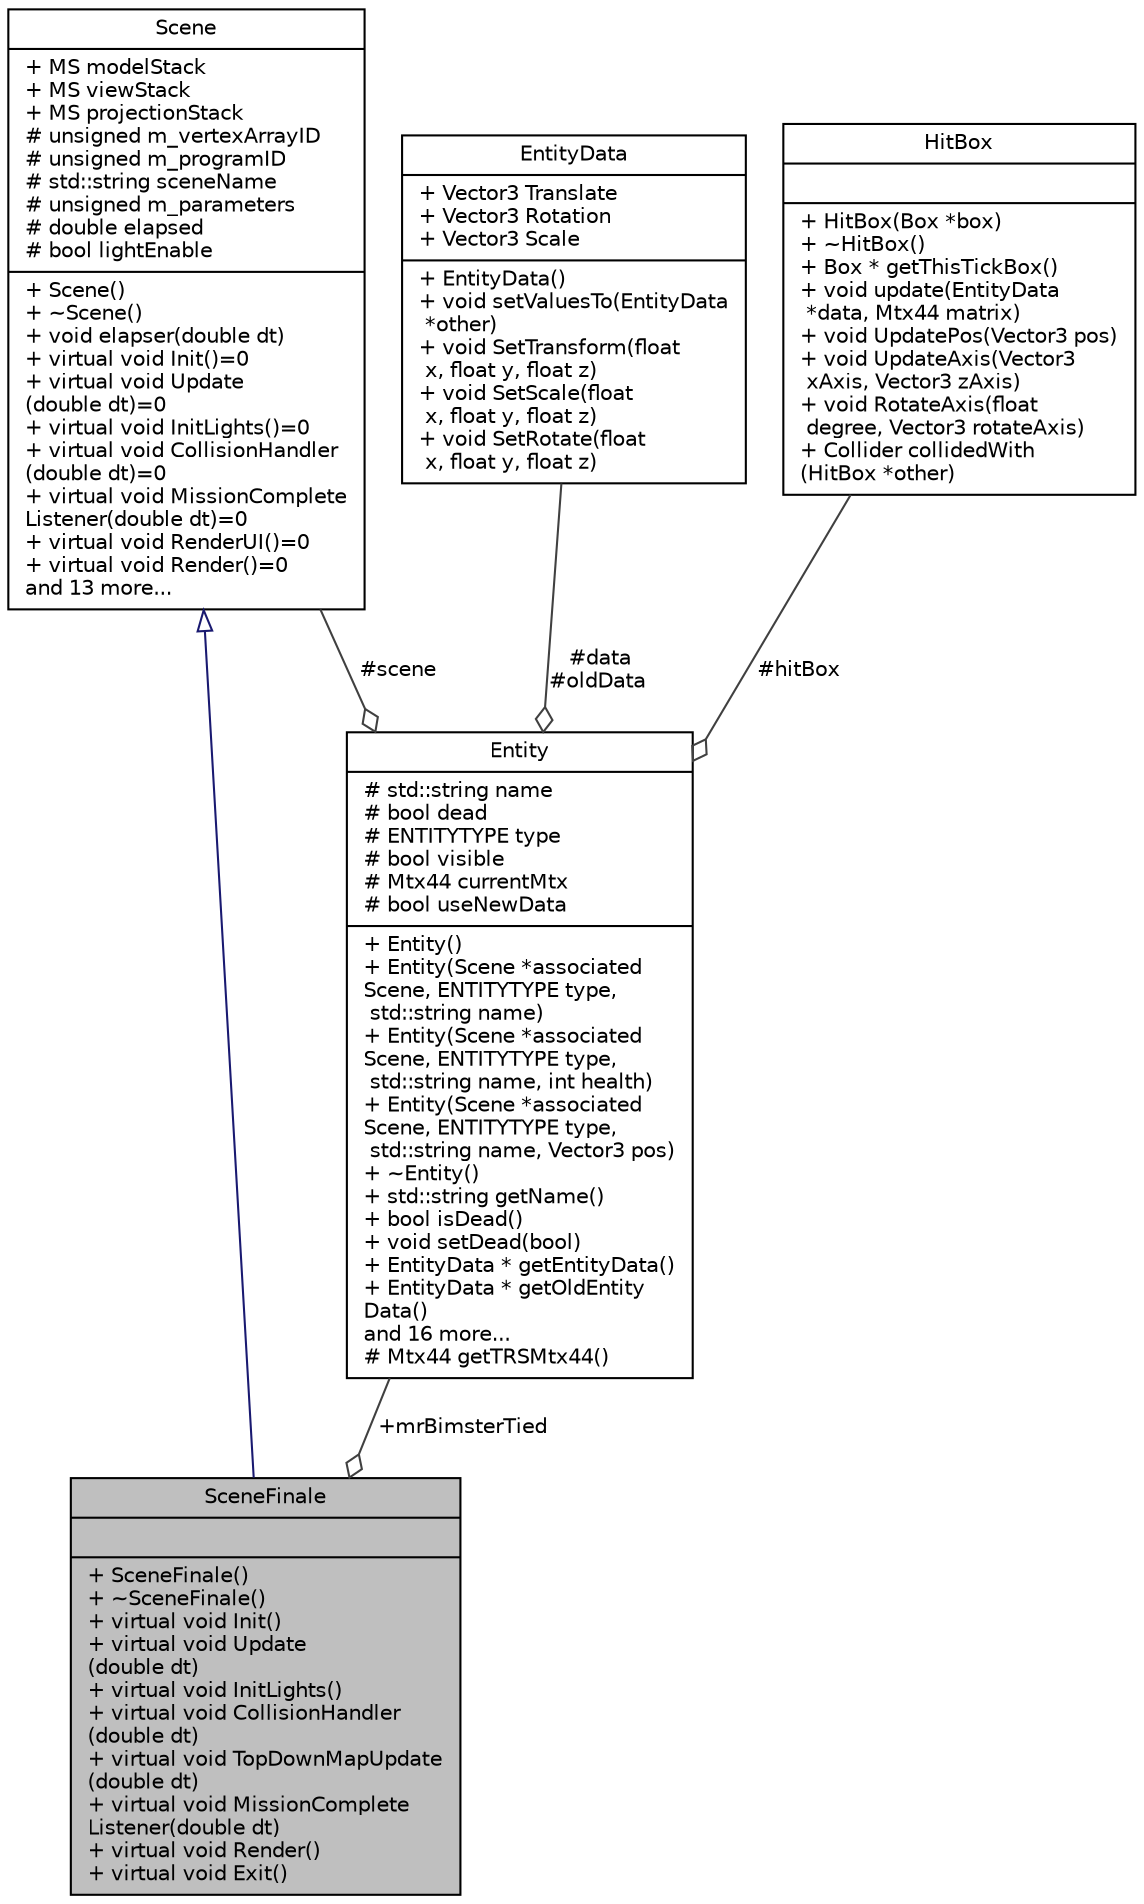 digraph "SceneFinale"
{
 // LATEX_PDF_SIZE
  edge [fontname="Helvetica",fontsize="10",labelfontname="Helvetica",labelfontsize="10"];
  node [fontname="Helvetica",fontsize="10",shape=record];
  Node1 [label="{SceneFinale\n||+  SceneFinale()\l+  ~SceneFinale()\l+ virtual void Init()\l+ virtual void Update\l(double dt)\l+ virtual void InitLights()\l+ virtual void CollisionHandler\l(double dt)\l+ virtual void TopDownMapUpdate\l(double dt)\l+ virtual void MissionComplete\lListener(double dt)\l+ virtual void Render()\l+ virtual void Exit()\l}",height=0.2,width=0.4,color="black", fillcolor="grey75", style="filled", fontcolor="black",tooltip="The Last and Final Scene of the Game."];
  Node2 -> Node1 [dir="back",color="midnightblue",fontsize="10",style="solid",arrowtail="onormal",fontname="Helvetica"];
  Node2 [label="{Scene\n|+ MS modelStack\l+ MS viewStack\l+ MS projectionStack\l# unsigned m_vertexArrayID\l# unsigned m_programID\l# std::string sceneName\l# unsigned m_parameters\l# double elapsed\l# bool lightEnable\l|+  Scene()\l+  ~Scene()\l+ void elapser(double dt)\l+ virtual void Init()=0\l+ virtual void Update\l(double dt)=0\l+ virtual void InitLights()=0\l+ virtual void CollisionHandler\l(double dt)=0\l+ virtual void MissionComplete\lListener(double dt)=0\l+ virtual void RenderUI()=0\l+ virtual void Render()=0\land 13 more...\l}",height=0.2,width=0.4,color="black", fillcolor="white", style="filled",URL="$class_scene.html",tooltip="Abstract Class of Scenes, used to remove repeate codes from Individual Scenes and make it simpler to ..."];
  Node3 -> Node1 [color="grey25",fontsize="10",style="solid",label=" +mrBimsterTied" ,arrowhead="odiamond",fontname="Helvetica"];
  Node3 [label="{Entity\n|# std::string name\l# bool dead\l# ENTITYTYPE type\l# bool visible\l# Mtx44 currentMtx\l# bool useNewData\l|+  Entity()\l+  Entity(Scene *associated\lScene, ENTITYTYPE type,\l std::string name)\l+  Entity(Scene *associated\lScene, ENTITYTYPE type,\l std::string name, int health)\l+  Entity(Scene *associated\lScene, ENTITYTYPE type,\l std::string name, Vector3 pos)\l+  ~Entity()\l+ std::string getName()\l+ bool isDead()\l+ void setDead(bool)\l+ EntityData * getEntityData()\l+ EntityData * getOldEntity\lData()\land 16 more...\l# Mtx44 getTRSMtx44()\l}",height=0.2,width=0.4,color="black", fillcolor="white", style="filled",URL="$class_entity.html",tooltip="Entity System encapsulating all attributes of something \"Living\"."];
  Node4 -> Node3 [color="grey25",fontsize="10",style="solid",label=" #data\n#oldData" ,arrowhead="odiamond",fontname="Helvetica"];
  Node4 [label="{EntityData\n|+ Vector3 Translate\l+ Vector3 Rotation\l+ Vector3 Scale\l|+  EntityData()\l+ void setValuesTo(EntityData\l *other)\l+ void SetTransform(float\l x, float y, float z)\l+ void SetScale(float\l x, float y, float z)\l+ void SetRotate(float\l x, float y, float z)\l}",height=0.2,width=0.4,color="black", fillcolor="white", style="filled",URL="$struct_entity_data.html",tooltip="Handles all World Attributes of an Entity."];
  Node2 -> Node3 [color="grey25",fontsize="10",style="solid",label=" #scene" ,arrowhead="odiamond",fontname="Helvetica"];
  Node5 -> Node3 [color="grey25",fontsize="10",style="solid",label=" #hitBox" ,arrowhead="odiamond",fontname="Helvetica"];
  Node5 [label="{HitBox\n||+  HitBox(Box *box)\l+  ~HitBox()\l+ Box * getThisTickBox()\l+ void update(EntityData\l *data, Mtx44 matrix)\l+ void UpdatePos(Vector3 pos)\l+ void UpdateAxis(Vector3\l xAxis, Vector3 zAxis)\l+ void RotateAxis(float\l degree, Vector3 rotateAxis)\l+ Collider collidedWith\l(HitBox *other)\l}",height=0.2,width=0.4,color="black", fillcolor="white", style="filled",URL="$class_hit_box.html",tooltip="HitBox class that handles ALL hitbox updates."];
}
